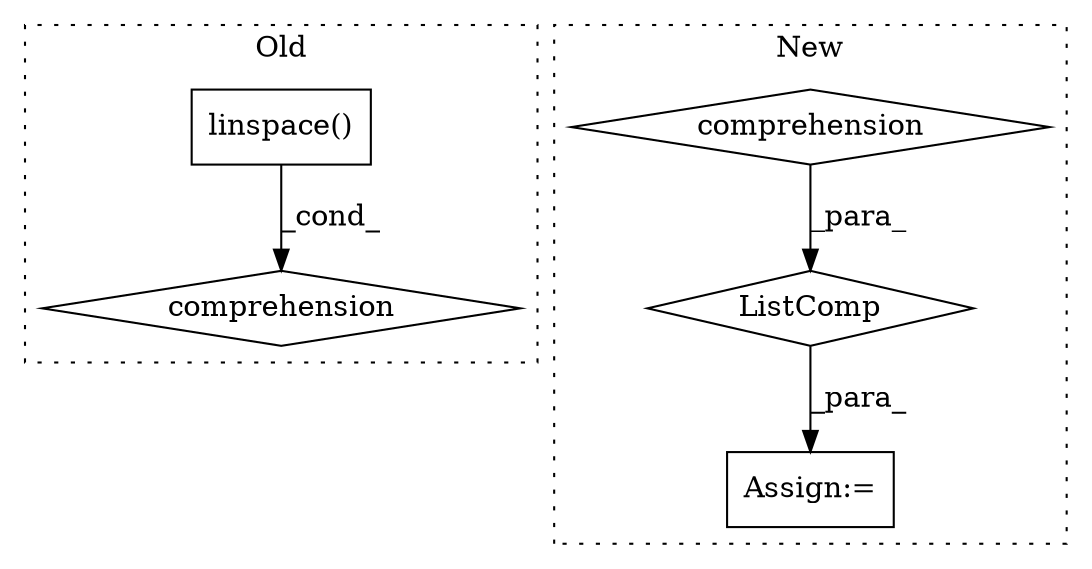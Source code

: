 digraph G {
subgraph cluster0 {
1 [label="linspace()" a="75" s="350,394" l="12,1" shape="box"];
5 [label="comprehension" a="45" s="466" l="3" shape="diamond"];
label = "Old";
style="dotted";
}
subgraph cluster1 {
2 [label="ListComp" a="106" s="1387" l="60" shape="diamond"];
3 [label="comprehension" a="45" s="1420" l="3" shape="diamond"];
4 [label="Assign:=" a="68" s="1384" l="3" shape="box"];
label = "New";
style="dotted";
}
1 -> 5 [label="_cond_"];
2 -> 4 [label="_para_"];
3 -> 2 [label="_para_"];
}